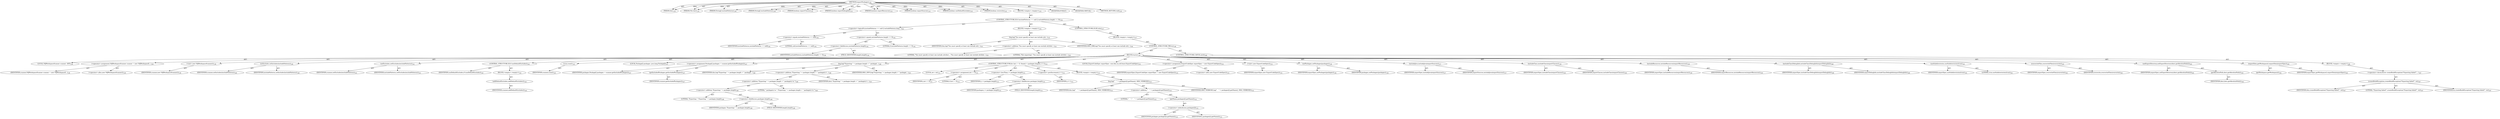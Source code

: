 digraph "exportPackages" {  
"111669149698" [label = <(METHOD,exportPackages)<SUB>129</SUB>> ]
"115964116992" [label = <(PARAM,this)<SUB>129</SUB>> ]
"115964117002" [label = <(PARAM,File dest)<SUB>129</SUB>> ]
"115964117003" [label = <(PARAM,String[] includePatterns)<SUB>130</SUB>> ]
"115964117004" [label = <(PARAM,String[] excludePatterns)<SUB>130</SUB>> ]
"115964117005" [label = <(PARAM,boolean exportClasses)<SUB>131</SUB>> ]
"115964117006" [label = <(PARAM,boolean exportDebugInfo)<SUB>131</SUB>> ]
"115964117007" [label = <(PARAM,boolean exportResources)<SUB>132</SUB>> ]
"115964117008" [label = <(PARAM,boolean exportSources)<SUB>132</SUB>> ]
"115964117009" [label = <(PARAM,boolean useDefaultExcludes)<SUB>133</SUB>> ]
"115964117010" [label = <(PARAM,boolean overwrite)<SUB>133</SUB>> ]
"25769803784" [label = <(BLOCK,&lt;empty&gt;,&lt;empty&gt;)<SUB>133</SUB>> ]
"47244640260" [label = <(CONTROL_STRUCTURE,IF,if (includePatterns == null || includePatterns.length == 0))<SUB>134</SUB>> ]
"30064771103" [label = <(&lt;operator&gt;.logicalOr,includePatterns == null || includePatterns.leng...)<SUB>134</SUB>> ]
"30064771104" [label = <(&lt;operator&gt;.equals,includePatterns == null)<SUB>134</SUB>> ]
"68719476786" [label = <(IDENTIFIER,includePatterns,includePatterns == null)<SUB>134</SUB>> ]
"90194313224" [label = <(LITERAL,null,includePatterns == null)<SUB>134</SUB>> ]
"30064771105" [label = <(&lt;operator&gt;.equals,includePatterns.length == 0)<SUB>134</SUB>> ]
"30064771106" [label = <(&lt;operator&gt;.fieldAccess,includePatterns.length)<SUB>134</SUB>> ]
"68719476787" [label = <(IDENTIFIER,includePatterns,includePatterns.length == 0)<SUB>134</SUB>> ]
"55834574853" [label = <(FIELD_IDENTIFIER,length,length)<SUB>134</SUB>> ]
"90194313225" [label = <(LITERAL,0,includePatterns.length == 0)<SUB>134</SUB>> ]
"25769803785" [label = <(BLOCK,&lt;empty&gt;,&lt;empty&gt;)<SUB>134</SUB>> ]
"30064771107" [label = <(log,log(&quot;You must specify at least one include attr...)<SUB>135</SUB>> ]
"68719476736" [label = <(IDENTIFIER,this,log(&quot;You must specify at least one include attr...)<SUB>135</SUB>> ]
"30064771108" [label = <(&lt;operator&gt;.addition,&quot;You must specify at least one include attribut...)<SUB>135</SUB>> ]
"90194313226" [label = <(LITERAL,&quot;You must specify at least one include attribut...,&quot;You must specify at least one include attribut...)<SUB>135</SUB>> ]
"90194313227" [label = <(LITERAL,&quot;Not exporting&quot;,&quot;You must specify at least one include attribut...)<SUB>136</SUB>> ]
"68719476788" [label = <(IDENTIFIER,MSG_ERR,log(&quot;You must specify at least one include attr...)<SUB>136</SUB>> ]
"47244640261" [label = <(CONTROL_STRUCTURE,ELSE,else)<SUB>137</SUB>> ]
"25769803786" [label = <(BLOCK,&lt;empty&gt;,&lt;empty&gt;)<SUB>137</SUB>> ]
"47244640262" [label = <(CONTROL_STRUCTURE,TRY,try)<SUB>138</SUB>> ]
"25769803787" [label = <(BLOCK,try,try)<SUB>138</SUB>> ]
"94489280516" [label = <(LOCAL,VAJWorkspaceScanner scanner: ANY)<SUB>139</SUB>> ]
"30064771109" [label = <(&lt;operator&gt;.assignment,VAJWorkspaceScanner scanner = new VAJWorkspaceS...)<SUB>139</SUB>> ]
"68719476789" [label = <(IDENTIFIER,scanner,VAJWorkspaceScanner scanner = new VAJWorkspaceS...)<SUB>139</SUB>> ]
"30064771110" [label = <(&lt;operator&gt;.alloc,new VAJWorkspaceScanner())<SUB>139</SUB>> ]
"30064771111" [label = <(&lt;init&gt;,new VAJWorkspaceScanner())<SUB>139</SUB>> ]
"68719476790" [label = <(IDENTIFIER,scanner,new VAJWorkspaceScanner())<SUB>139</SUB>> ]
"30064771112" [label = <(setIncludes,setIncludes(includePatterns))<SUB>140</SUB>> ]
"68719476791" [label = <(IDENTIFIER,scanner,setIncludes(includePatterns))<SUB>140</SUB>> ]
"68719476792" [label = <(IDENTIFIER,includePatterns,setIncludes(includePatterns))<SUB>140</SUB>> ]
"30064771113" [label = <(setExcludes,setExcludes(excludePatterns))<SUB>141</SUB>> ]
"68719476793" [label = <(IDENTIFIER,scanner,setExcludes(excludePatterns))<SUB>141</SUB>> ]
"68719476794" [label = <(IDENTIFIER,excludePatterns,setExcludes(excludePatterns))<SUB>141</SUB>> ]
"47244640263" [label = <(CONTROL_STRUCTURE,IF,if (useDefaultExcludes))<SUB>142</SUB>> ]
"68719476795" [label = <(IDENTIFIER,useDefaultExcludes,if (useDefaultExcludes))<SUB>142</SUB>> ]
"25769803788" [label = <(BLOCK,&lt;empty&gt;,&lt;empty&gt;)<SUB>142</SUB>> ]
"30064771114" [label = <(addDefaultExcludes,addDefaultExcludes())<SUB>143</SUB>> ]
"68719476796" [label = <(IDENTIFIER,scanner,addDefaultExcludes())<SUB>143</SUB>> ]
"30064771115" [label = <(scan,scan())<SUB>145</SUB>> ]
"68719476797" [label = <(IDENTIFIER,scanner,scan())<SUB>145</SUB>> ]
"94489280517" [label = <(LOCAL,Package[] packages: java.lang.Package[])<SUB>147</SUB>> ]
"30064771116" [label = <(&lt;operator&gt;.assignment,Package[] packages = scanner.getIncludedPackages())<SUB>147</SUB>> ]
"68719476798" [label = <(IDENTIFIER,packages,Package[] packages = scanner.getIncludedPackages())<SUB>147</SUB>> ]
"30064771117" [label = <(getIncludedPackages,getIncludedPackages())<SUB>147</SUB>> ]
"68719476799" [label = <(IDENTIFIER,scanner,getIncludedPackages())<SUB>147</SUB>> ]
"30064771118" [label = <(log,log(&quot;Exporting &quot; + packages.length + &quot; package(...)<SUB>149</SUB>> ]
"68719476737" [label = <(IDENTIFIER,this,log(&quot;Exporting &quot; + packages.length + &quot; package(...)<SUB>149</SUB>> ]
"30064771119" [label = <(&lt;operator&gt;.addition,&quot;Exporting &quot; + packages.length + &quot; package(s) t...)<SUB>149</SUB>> ]
"30064771120" [label = <(&lt;operator&gt;.addition,&quot;Exporting &quot; + packages.length + &quot; package(s) to &quot;)<SUB>149</SUB>> ]
"30064771121" [label = <(&lt;operator&gt;.addition,&quot;Exporting &quot; + packages.length)<SUB>149</SUB>> ]
"90194313228" [label = <(LITERAL,&quot;Exporting &quot;,&quot;Exporting &quot; + packages.length)<SUB>149</SUB>> ]
"30064771122" [label = <(&lt;operator&gt;.fieldAccess,packages.length)<SUB>149</SUB>> ]
"68719476800" [label = <(IDENTIFIER,packages,&quot;Exporting &quot; + packages.length)<SUB>149</SUB>> ]
"55834574854" [label = <(FIELD_IDENTIFIER,length,length)<SUB>149</SUB>> ]
"90194313229" [label = <(LITERAL,&quot; package(s) to &quot;,&quot;Exporting &quot; + packages.length + &quot; package(s) to &quot;)<SUB>149</SUB>> ]
"68719476801" [label = <(IDENTIFIER,dest,&quot;Exporting &quot; + packages.length + &quot; package(s) t...)<SUB>150</SUB>> ]
"68719476802" [label = <(IDENTIFIER,MSG_INFO,log(&quot;Exporting &quot; + packages.length + &quot; package(...)<SUB>150</SUB>> ]
"47244640264" [label = <(CONTROL_STRUCTURE,FOR,for (int i = 0; Some(i &lt; packages.length); i++))<SUB>151</SUB>> ]
"94489280518" [label = <(LOCAL,int i: int)<SUB>151</SUB>> ]
"30064771123" [label = <(&lt;operator&gt;.assignment,int i = 0)<SUB>151</SUB>> ]
"68719476803" [label = <(IDENTIFIER,i,int i = 0)<SUB>151</SUB>> ]
"90194313230" [label = <(LITERAL,0,int i = 0)<SUB>151</SUB>> ]
"30064771124" [label = <(&lt;operator&gt;.lessThan,i &lt; packages.length)<SUB>151</SUB>> ]
"68719476804" [label = <(IDENTIFIER,i,i &lt; packages.length)<SUB>151</SUB>> ]
"30064771125" [label = <(&lt;operator&gt;.fieldAccess,packages.length)<SUB>151</SUB>> ]
"68719476805" [label = <(IDENTIFIER,packages,i &lt; packages.length)<SUB>151</SUB>> ]
"55834574855" [label = <(FIELD_IDENTIFIER,length,length)<SUB>151</SUB>> ]
"30064771126" [label = <(&lt;operator&gt;.postIncrement,i++)<SUB>151</SUB>> ]
"68719476806" [label = <(IDENTIFIER,i,i++)<SUB>151</SUB>> ]
"25769803789" [label = <(BLOCK,&lt;empty&gt;,&lt;empty&gt;)<SUB>151</SUB>> ]
"30064771127" [label = <(log,log(&quot;    &quot; + packages[i].getName(), MSG_VERBOSE))<SUB>152</SUB>> ]
"68719476738" [label = <(IDENTIFIER,this,log(&quot;    &quot; + packages[i].getName(), MSG_VERBOSE))<SUB>152</SUB>> ]
"30064771128" [label = <(&lt;operator&gt;.addition,&quot;    &quot; + packages[i].getName())<SUB>152</SUB>> ]
"90194313231" [label = <(LITERAL,&quot;    &quot;,&quot;    &quot; + packages[i].getName())<SUB>152</SUB>> ]
"30064771129" [label = <(getName,packages[i].getName())<SUB>152</SUB>> ]
"30064771130" [label = <(&lt;operator&gt;.indexAccess,packages[i])<SUB>152</SUB>> ]
"68719476807" [label = <(IDENTIFIER,packages,packages[i].getName())<SUB>152</SUB>> ]
"68719476808" [label = <(IDENTIFIER,i,packages[i].getName())<SUB>152</SUB>> ]
"68719476809" [label = <(IDENTIFIER,MSG_VERBOSE,log(&quot;    &quot; + packages[i].getName(), MSG_VERBOSE))<SUB>152</SUB>> ]
"94489280519" [label = <(LOCAL,ExportCodeSpec exportSpec: com.ibm.ivj.util.base.ExportCodeSpec)<SUB>155</SUB>> ]
"30064771131" [label = <(&lt;operator&gt;.assignment,ExportCodeSpec exportSpec = new ExportCodeSpec())<SUB>155</SUB>> ]
"68719476810" [label = <(IDENTIFIER,exportSpec,ExportCodeSpec exportSpec = new ExportCodeSpec())<SUB>155</SUB>> ]
"30064771132" [label = <(&lt;operator&gt;.alloc,new ExportCodeSpec())<SUB>155</SUB>> ]
"30064771133" [label = <(&lt;init&gt;,new ExportCodeSpec())<SUB>155</SUB>> ]
"68719476811" [label = <(IDENTIFIER,exportSpec,new ExportCodeSpec())<SUB>155</SUB>> ]
"30064771134" [label = <(setPackages,setPackages(packages))<SUB>156</SUB>> ]
"68719476812" [label = <(IDENTIFIER,exportSpec,setPackages(packages))<SUB>156</SUB>> ]
"68719476813" [label = <(IDENTIFIER,packages,setPackages(packages))<SUB>156</SUB>> ]
"30064771135" [label = <(includeJava,includeJava(exportSources))<SUB>157</SUB>> ]
"68719476814" [label = <(IDENTIFIER,exportSpec,includeJava(exportSources))<SUB>157</SUB>> ]
"68719476815" [label = <(IDENTIFIER,exportSources,includeJava(exportSources))<SUB>157</SUB>> ]
"30064771136" [label = <(includeClass,includeClass(exportClasses))<SUB>158</SUB>> ]
"68719476816" [label = <(IDENTIFIER,exportSpec,includeClass(exportClasses))<SUB>158</SUB>> ]
"68719476817" [label = <(IDENTIFIER,exportClasses,includeClass(exportClasses))<SUB>158</SUB>> ]
"30064771137" [label = <(includeResources,includeResources(exportResources))<SUB>159</SUB>> ]
"68719476818" [label = <(IDENTIFIER,exportSpec,includeResources(exportResources))<SUB>159</SUB>> ]
"68719476819" [label = <(IDENTIFIER,exportResources,includeResources(exportResources))<SUB>159</SUB>> ]
"30064771138" [label = <(includeClassDebugInfo,includeClassDebugInfo(exportDebugInfo))<SUB>160</SUB>> ]
"68719476820" [label = <(IDENTIFIER,exportSpec,includeClassDebugInfo(exportDebugInfo))<SUB>160</SUB>> ]
"68719476821" [label = <(IDENTIFIER,exportDebugInfo,includeClassDebugInfo(exportDebugInfo))<SUB>160</SUB>> ]
"30064771139" [label = <(useSubdirectories,useSubdirectories(true))<SUB>161</SUB>> ]
"68719476822" [label = <(IDENTIFIER,exportSpec,useSubdirectories(true))<SUB>161</SUB>> ]
"90194313232" [label = <(LITERAL,true,useSubdirectories(true))<SUB>161</SUB>> ]
"30064771140" [label = <(overwriteFiles,overwriteFiles(overwrite))<SUB>162</SUB>> ]
"68719476823" [label = <(IDENTIFIER,exportSpec,overwriteFiles(overwrite))<SUB>162</SUB>> ]
"68719476824" [label = <(IDENTIFIER,overwrite,overwriteFiles(overwrite))<SUB>162</SUB>> ]
"30064771141" [label = <(setExportDirectory,setExportDirectory(dest.getAbsolutePath()))<SUB>163</SUB>> ]
"68719476825" [label = <(IDENTIFIER,exportSpec,setExportDirectory(dest.getAbsolutePath()))<SUB>163</SUB>> ]
"30064771142" [label = <(getAbsolutePath,dest.getAbsolutePath())<SUB>163</SUB>> ]
"68719476826" [label = <(IDENTIFIER,dest,dest.getAbsolutePath())<SUB>163</SUB>> ]
"30064771143" [label = <(exportData,getWorkspace().exportData(exportSpec))<SUB>165</SUB>> ]
"30064771144" [label = <(getWorkspace,getWorkspace())<SUB>165</SUB>> ]
"68719476827" [label = <(IDENTIFIER,exportSpec,getWorkspace().exportData(exportSpec))<SUB>165</SUB>> ]
"47244640265" [label = <(CONTROL_STRUCTURE,CATCH,catch)<SUB>166</SUB>> ]
"25769803790" [label = <(BLOCK,&lt;empty&gt;,&lt;empty&gt;)<SUB>166</SUB>> ]
"30064771145" [label = <(&lt;operator&gt;.throw,throw createBuildException(&quot;Exporting failed!&quot;,...)<SUB>167</SUB>> ]
"30064771146" [label = <(createBuildException,createBuildException(&quot;Exporting failed!&quot;, ex))<SUB>167</SUB>> ]
"68719476739" [label = <(IDENTIFIER,this,createBuildException(&quot;Exporting failed!&quot;, ex))<SUB>167</SUB>> ]
"90194313233" [label = <(LITERAL,&quot;Exporting failed!&quot;,createBuildException(&quot;Exporting failed!&quot;, ex))<SUB>167</SUB>> ]
"68719476828" [label = <(IDENTIFIER,ex,createBuildException(&quot;Exporting failed!&quot;, ex))<SUB>167</SUB>> ]
"133143986180" [label = <(MODIFIER,PUBLIC)> ]
"133143986181" [label = <(MODIFIER,VIRTUAL)> ]
"128849018882" [label = <(METHOD_RETURN,void)<SUB>129</SUB>> ]
  "111669149698" -> "115964116992"  [ label = "AST: "] 
  "111669149698" -> "115964117002"  [ label = "AST: "] 
  "111669149698" -> "115964117003"  [ label = "AST: "] 
  "111669149698" -> "115964117004"  [ label = "AST: "] 
  "111669149698" -> "115964117005"  [ label = "AST: "] 
  "111669149698" -> "115964117006"  [ label = "AST: "] 
  "111669149698" -> "115964117007"  [ label = "AST: "] 
  "111669149698" -> "115964117008"  [ label = "AST: "] 
  "111669149698" -> "115964117009"  [ label = "AST: "] 
  "111669149698" -> "115964117010"  [ label = "AST: "] 
  "111669149698" -> "25769803784"  [ label = "AST: "] 
  "111669149698" -> "133143986180"  [ label = "AST: "] 
  "111669149698" -> "133143986181"  [ label = "AST: "] 
  "111669149698" -> "128849018882"  [ label = "AST: "] 
  "25769803784" -> "47244640260"  [ label = "AST: "] 
  "47244640260" -> "30064771103"  [ label = "AST: "] 
  "47244640260" -> "25769803785"  [ label = "AST: "] 
  "47244640260" -> "47244640261"  [ label = "AST: "] 
  "30064771103" -> "30064771104"  [ label = "AST: "] 
  "30064771103" -> "30064771105"  [ label = "AST: "] 
  "30064771104" -> "68719476786"  [ label = "AST: "] 
  "30064771104" -> "90194313224"  [ label = "AST: "] 
  "30064771105" -> "30064771106"  [ label = "AST: "] 
  "30064771105" -> "90194313225"  [ label = "AST: "] 
  "30064771106" -> "68719476787"  [ label = "AST: "] 
  "30064771106" -> "55834574853"  [ label = "AST: "] 
  "25769803785" -> "30064771107"  [ label = "AST: "] 
  "30064771107" -> "68719476736"  [ label = "AST: "] 
  "30064771107" -> "30064771108"  [ label = "AST: "] 
  "30064771107" -> "68719476788"  [ label = "AST: "] 
  "30064771108" -> "90194313226"  [ label = "AST: "] 
  "30064771108" -> "90194313227"  [ label = "AST: "] 
  "47244640261" -> "25769803786"  [ label = "AST: "] 
  "25769803786" -> "47244640262"  [ label = "AST: "] 
  "47244640262" -> "25769803787"  [ label = "AST: "] 
  "47244640262" -> "47244640265"  [ label = "AST: "] 
  "25769803787" -> "94489280516"  [ label = "AST: "] 
  "25769803787" -> "30064771109"  [ label = "AST: "] 
  "25769803787" -> "30064771111"  [ label = "AST: "] 
  "25769803787" -> "30064771112"  [ label = "AST: "] 
  "25769803787" -> "30064771113"  [ label = "AST: "] 
  "25769803787" -> "47244640263"  [ label = "AST: "] 
  "25769803787" -> "30064771115"  [ label = "AST: "] 
  "25769803787" -> "94489280517"  [ label = "AST: "] 
  "25769803787" -> "30064771116"  [ label = "AST: "] 
  "25769803787" -> "30064771118"  [ label = "AST: "] 
  "25769803787" -> "47244640264"  [ label = "AST: "] 
  "25769803787" -> "94489280519"  [ label = "AST: "] 
  "25769803787" -> "30064771131"  [ label = "AST: "] 
  "25769803787" -> "30064771133"  [ label = "AST: "] 
  "25769803787" -> "30064771134"  [ label = "AST: "] 
  "25769803787" -> "30064771135"  [ label = "AST: "] 
  "25769803787" -> "30064771136"  [ label = "AST: "] 
  "25769803787" -> "30064771137"  [ label = "AST: "] 
  "25769803787" -> "30064771138"  [ label = "AST: "] 
  "25769803787" -> "30064771139"  [ label = "AST: "] 
  "25769803787" -> "30064771140"  [ label = "AST: "] 
  "25769803787" -> "30064771141"  [ label = "AST: "] 
  "25769803787" -> "30064771143"  [ label = "AST: "] 
  "30064771109" -> "68719476789"  [ label = "AST: "] 
  "30064771109" -> "30064771110"  [ label = "AST: "] 
  "30064771111" -> "68719476790"  [ label = "AST: "] 
  "30064771112" -> "68719476791"  [ label = "AST: "] 
  "30064771112" -> "68719476792"  [ label = "AST: "] 
  "30064771113" -> "68719476793"  [ label = "AST: "] 
  "30064771113" -> "68719476794"  [ label = "AST: "] 
  "47244640263" -> "68719476795"  [ label = "AST: "] 
  "47244640263" -> "25769803788"  [ label = "AST: "] 
  "25769803788" -> "30064771114"  [ label = "AST: "] 
  "30064771114" -> "68719476796"  [ label = "AST: "] 
  "30064771115" -> "68719476797"  [ label = "AST: "] 
  "30064771116" -> "68719476798"  [ label = "AST: "] 
  "30064771116" -> "30064771117"  [ label = "AST: "] 
  "30064771117" -> "68719476799"  [ label = "AST: "] 
  "30064771118" -> "68719476737"  [ label = "AST: "] 
  "30064771118" -> "30064771119"  [ label = "AST: "] 
  "30064771118" -> "68719476802"  [ label = "AST: "] 
  "30064771119" -> "30064771120"  [ label = "AST: "] 
  "30064771119" -> "68719476801"  [ label = "AST: "] 
  "30064771120" -> "30064771121"  [ label = "AST: "] 
  "30064771120" -> "90194313229"  [ label = "AST: "] 
  "30064771121" -> "90194313228"  [ label = "AST: "] 
  "30064771121" -> "30064771122"  [ label = "AST: "] 
  "30064771122" -> "68719476800"  [ label = "AST: "] 
  "30064771122" -> "55834574854"  [ label = "AST: "] 
  "47244640264" -> "94489280518"  [ label = "AST: "] 
  "47244640264" -> "30064771123"  [ label = "AST: "] 
  "47244640264" -> "30064771124"  [ label = "AST: "] 
  "47244640264" -> "30064771126"  [ label = "AST: "] 
  "47244640264" -> "25769803789"  [ label = "AST: "] 
  "30064771123" -> "68719476803"  [ label = "AST: "] 
  "30064771123" -> "90194313230"  [ label = "AST: "] 
  "30064771124" -> "68719476804"  [ label = "AST: "] 
  "30064771124" -> "30064771125"  [ label = "AST: "] 
  "30064771125" -> "68719476805"  [ label = "AST: "] 
  "30064771125" -> "55834574855"  [ label = "AST: "] 
  "30064771126" -> "68719476806"  [ label = "AST: "] 
  "25769803789" -> "30064771127"  [ label = "AST: "] 
  "30064771127" -> "68719476738"  [ label = "AST: "] 
  "30064771127" -> "30064771128"  [ label = "AST: "] 
  "30064771127" -> "68719476809"  [ label = "AST: "] 
  "30064771128" -> "90194313231"  [ label = "AST: "] 
  "30064771128" -> "30064771129"  [ label = "AST: "] 
  "30064771129" -> "30064771130"  [ label = "AST: "] 
  "30064771130" -> "68719476807"  [ label = "AST: "] 
  "30064771130" -> "68719476808"  [ label = "AST: "] 
  "30064771131" -> "68719476810"  [ label = "AST: "] 
  "30064771131" -> "30064771132"  [ label = "AST: "] 
  "30064771133" -> "68719476811"  [ label = "AST: "] 
  "30064771134" -> "68719476812"  [ label = "AST: "] 
  "30064771134" -> "68719476813"  [ label = "AST: "] 
  "30064771135" -> "68719476814"  [ label = "AST: "] 
  "30064771135" -> "68719476815"  [ label = "AST: "] 
  "30064771136" -> "68719476816"  [ label = "AST: "] 
  "30064771136" -> "68719476817"  [ label = "AST: "] 
  "30064771137" -> "68719476818"  [ label = "AST: "] 
  "30064771137" -> "68719476819"  [ label = "AST: "] 
  "30064771138" -> "68719476820"  [ label = "AST: "] 
  "30064771138" -> "68719476821"  [ label = "AST: "] 
  "30064771139" -> "68719476822"  [ label = "AST: "] 
  "30064771139" -> "90194313232"  [ label = "AST: "] 
  "30064771140" -> "68719476823"  [ label = "AST: "] 
  "30064771140" -> "68719476824"  [ label = "AST: "] 
  "30064771141" -> "68719476825"  [ label = "AST: "] 
  "30064771141" -> "30064771142"  [ label = "AST: "] 
  "30064771142" -> "68719476826"  [ label = "AST: "] 
  "30064771143" -> "30064771144"  [ label = "AST: "] 
  "30064771143" -> "68719476827"  [ label = "AST: "] 
  "47244640265" -> "25769803790"  [ label = "AST: "] 
  "25769803790" -> "30064771145"  [ label = "AST: "] 
  "30064771145" -> "30064771146"  [ label = "AST: "] 
  "30064771146" -> "68719476739"  [ label = "AST: "] 
  "30064771146" -> "90194313233"  [ label = "AST: "] 
  "30064771146" -> "68719476828"  [ label = "AST: "] 
  "111669149698" -> "115964116992"  [ label = "DDG: "] 
  "111669149698" -> "115964117002"  [ label = "DDG: "] 
  "111669149698" -> "115964117003"  [ label = "DDG: "] 
  "111669149698" -> "115964117004"  [ label = "DDG: "] 
  "111669149698" -> "115964117005"  [ label = "DDG: "] 
  "111669149698" -> "115964117006"  [ label = "DDG: "] 
  "111669149698" -> "115964117007"  [ label = "DDG: "] 
  "111669149698" -> "115964117008"  [ label = "DDG: "] 
  "111669149698" -> "115964117009"  [ label = "DDG: "] 
  "111669149698" -> "115964117010"  [ label = "DDG: "] 
}
